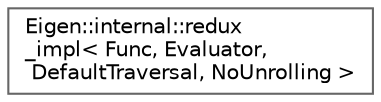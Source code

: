 digraph "Graphical Class Hierarchy"
{
 // LATEX_PDF_SIZE
  bgcolor="transparent";
  edge [fontname=Helvetica,fontsize=10,labelfontname=Helvetica,labelfontsize=10];
  node [fontname=Helvetica,fontsize=10,shape=box,height=0.2,width=0.4];
  rankdir="LR";
  Node0 [id="Node000000",label="Eigen::internal::redux\l_impl\< Func, Evaluator,\l DefaultTraversal, NoUnrolling \>",height=0.2,width=0.4,color="grey40", fillcolor="white", style="filled",URL="$structEigen_1_1internal_1_1redux__impl_3_01Func_00_01Evaluator_00_01DefaultTraversal_00_01NoUnrolling_01_4.html",tooltip=" "];
}
